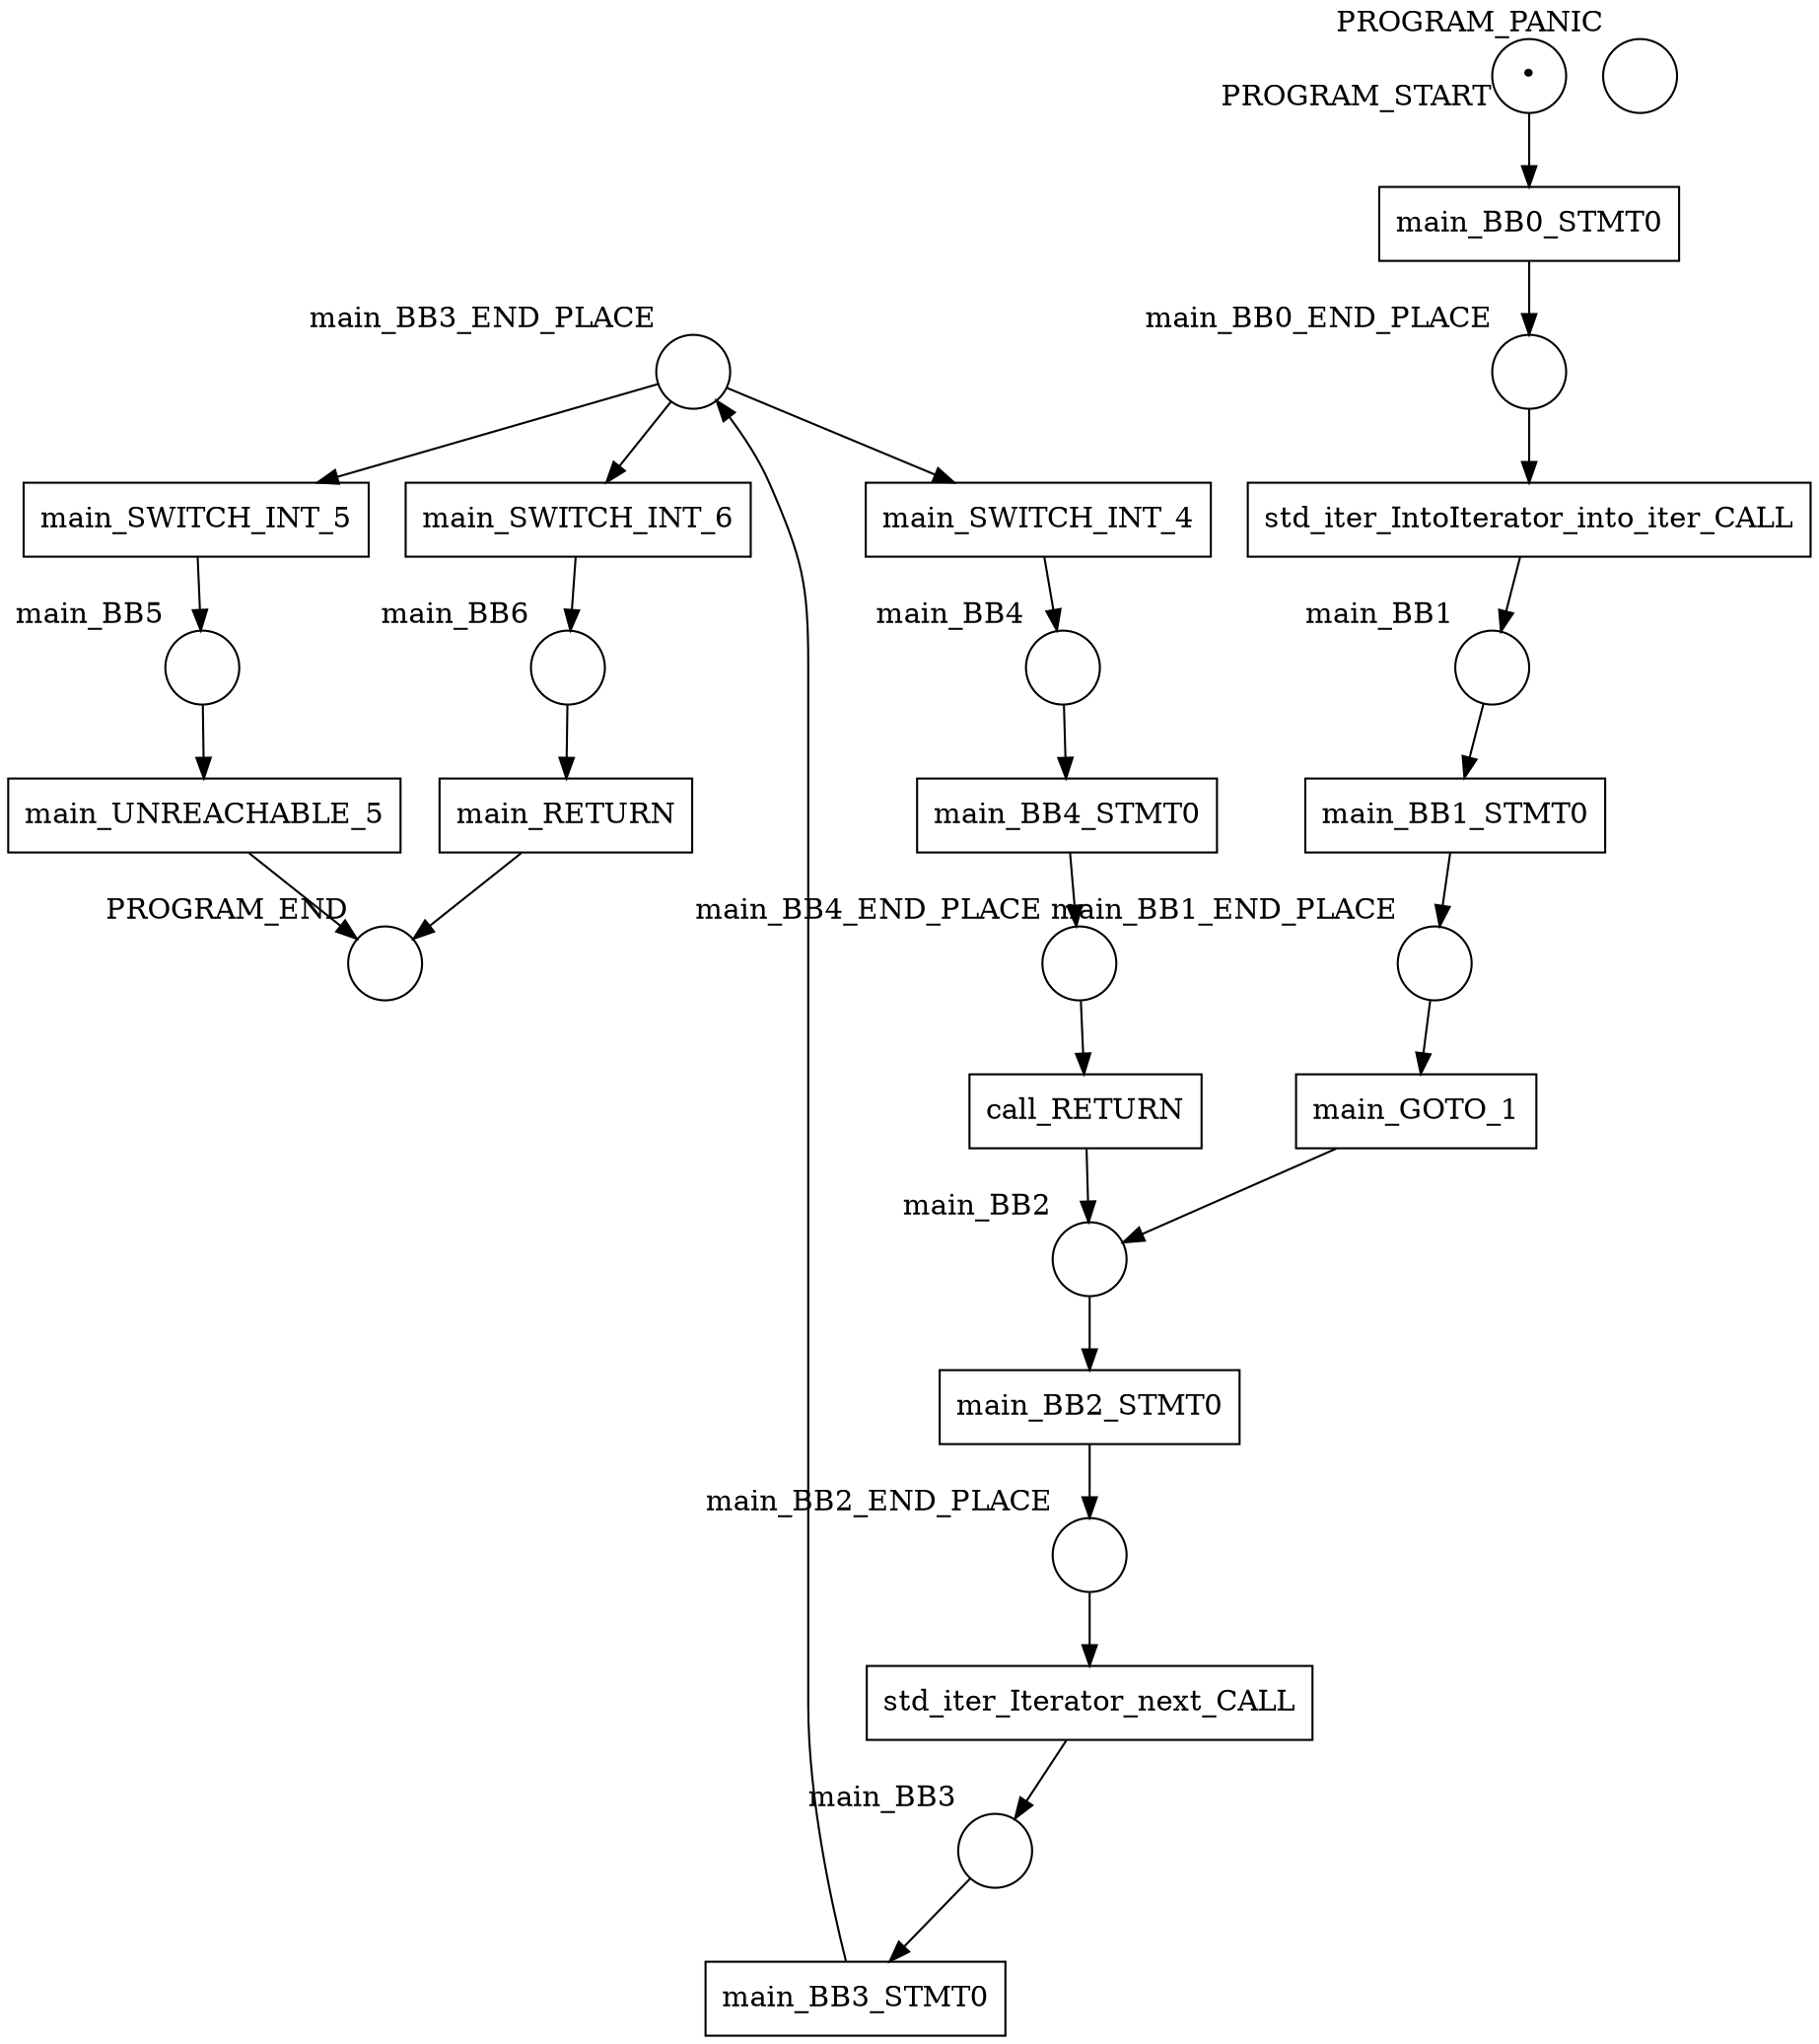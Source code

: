 digraph petrinet {
    PROGRAM_END [shape="circle" xlabel="PROGRAM_END" label=""];
    PROGRAM_PANIC [shape="circle" xlabel="PROGRAM_PANIC" label=""];
    PROGRAM_START [shape="circle" xlabel="PROGRAM_START" label="•"];
    main_BB0_END_PLACE [shape="circle" xlabel="main_BB0_END_PLACE" label=""];
    main_BB1 [shape="circle" xlabel="main_BB1" label=""];
    main_BB1_END_PLACE [shape="circle" xlabel="main_BB1_END_PLACE" label=""];
    main_BB2 [shape="circle" xlabel="main_BB2" label=""];
    main_BB2_END_PLACE [shape="circle" xlabel="main_BB2_END_PLACE" label=""];
    main_BB3 [shape="circle" xlabel="main_BB3" label=""];
    main_BB3_END_PLACE [shape="circle" xlabel="main_BB3_END_PLACE" label=""];
    main_BB4 [shape="circle" xlabel="main_BB4" label=""];
    main_BB4_END_PLACE [shape="circle" xlabel="main_BB4_END_PLACE" label=""];
    main_BB5 [shape="circle" xlabel="main_BB5" label=""];
    main_BB6 [shape="circle" xlabel="main_BB6" label=""];
    call_RETURN [shape="box" xlabel="" label="call_RETURN"];
    main_BB0_STMT0 [shape="box" xlabel="" label="main_BB0_STMT0"];
    main_BB1_STMT0 [shape="box" xlabel="" label="main_BB1_STMT0"];
    main_BB2_STMT0 [shape="box" xlabel="" label="main_BB2_STMT0"];
    main_BB3_STMT0 [shape="box" xlabel="" label="main_BB3_STMT0"];
    main_BB4_STMT0 [shape="box" xlabel="" label="main_BB4_STMT0"];
    main_GOTO_1 [shape="box" xlabel="" label="main_GOTO_1"];
    main_RETURN [shape="box" xlabel="" label="main_RETURN"];
    main_SWITCH_INT_4 [shape="box" xlabel="" label="main_SWITCH_INT_4"];
    main_SWITCH_INT_5 [shape="box" xlabel="" label="main_SWITCH_INT_5"];
    main_SWITCH_INT_6 [shape="box" xlabel="" label="main_SWITCH_INT_6"];
    main_UNREACHABLE_5 [shape="box" xlabel="" label="main_UNREACHABLE_5"];
    std_iter_IntoIterator_into_iter_CALL [shape="box" xlabel="" label="std_iter_IntoIterator_into_iter_CALL"];
    std_iter_Iterator_next_CALL [shape="box" xlabel="" label="std_iter_Iterator_next_CALL"];
    PROGRAM_START -> main_BB0_STMT0;
    main_BB0_END_PLACE -> std_iter_IntoIterator_into_iter_CALL;
    main_BB1 -> main_BB1_STMT0;
    main_BB1_END_PLACE -> main_GOTO_1;
    main_BB2 -> main_BB2_STMT0;
    main_BB2_END_PLACE -> std_iter_Iterator_next_CALL;
    main_BB3 -> main_BB3_STMT0;
    main_BB3_END_PLACE -> main_SWITCH_INT_4;
    main_BB3_END_PLACE -> main_SWITCH_INT_5;
    main_BB3_END_PLACE -> main_SWITCH_INT_6;
    main_BB4 -> main_BB4_STMT0;
    main_BB4_END_PLACE -> call_RETURN;
    main_BB5 -> main_UNREACHABLE_5;
    main_BB6 -> main_RETURN;
    call_RETURN -> main_BB2;
    main_BB0_STMT0 -> main_BB0_END_PLACE;
    main_BB1_STMT0 -> main_BB1_END_PLACE;
    main_BB2_STMT0 -> main_BB2_END_PLACE;
    main_BB3_STMT0 -> main_BB3_END_PLACE;
    main_BB4_STMT0 -> main_BB4_END_PLACE;
    main_GOTO_1 -> main_BB2;
    main_RETURN -> PROGRAM_END;
    main_SWITCH_INT_4 -> main_BB4;
    main_SWITCH_INT_5 -> main_BB5;
    main_SWITCH_INT_6 -> main_BB6;
    main_UNREACHABLE_5 -> PROGRAM_END;
    std_iter_IntoIterator_into_iter_CALL -> main_BB1;
    std_iter_Iterator_next_CALL -> main_BB3;
}
